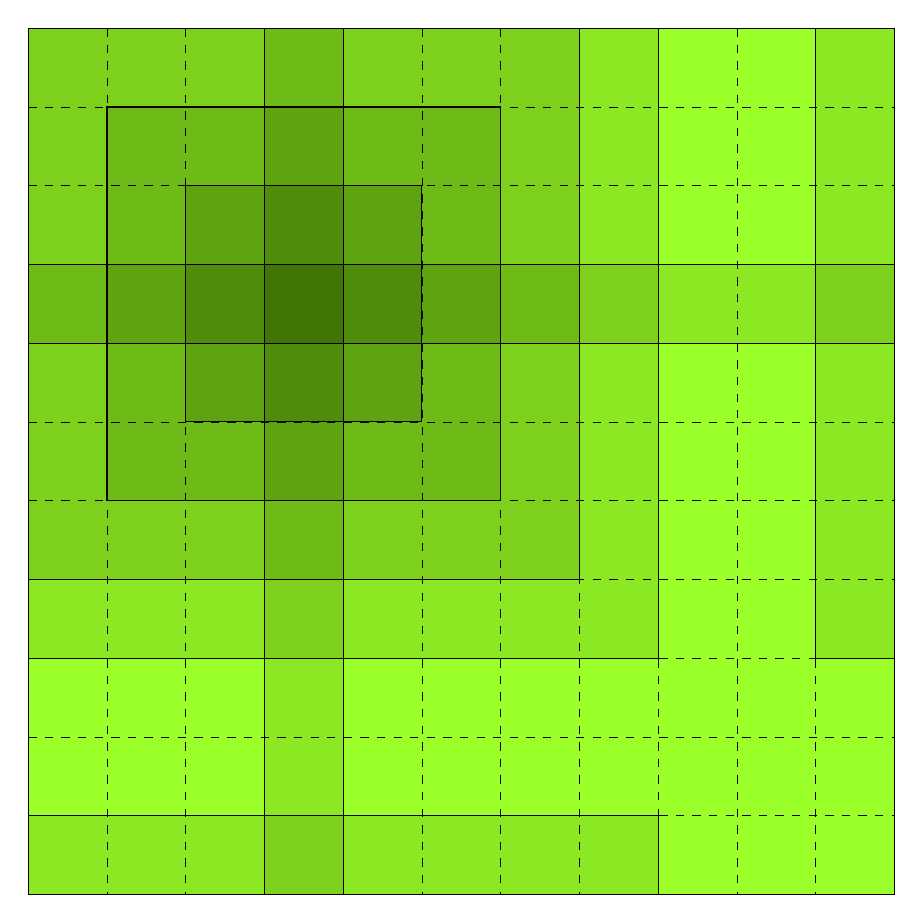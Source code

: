 \begin{tikzpicture}[yscale=-1,xscale=1]
    \draw (2,2) rectangle (13,13);

    \draw[fill={rgb, 255:red, 155; green, 255; blue, 41 }  ,fill opacity=1 ] (2,2) rectangle (13,13);
    \draw[fill={rgb, 255:red, 140; green, 232; blue, 35 }  ,fill opacity=1 ] (10,5) rectangle (12,6);
    \draw[fill={rgb, 255:red, 140; green, 232; blue, 35 }  ,fill opacity=1 ] (5,10) rectangle (6,12);

    \draw[fill={rgb, 255:red, 140; green, 232; blue, 35 }  ,fill opacity=1 ] (2,2) rectangle (10,10);
    \draw[fill={rgb, 255:red, 140; green, 232; blue, 35 }  ,fill opacity=1 ] (2,12) rectangle (10,13);
    \draw[fill={rgb, 255:red, 140; green, 232; blue, 35 }  ,fill opacity=1 ] (12,2) rectangle (13,10);
    \draw[fill={rgb, 255:red, 125; green, 209; blue, 29 }  ,fill opacity=1 ] (9,5) rectangle (10,6);
    \draw[fill={rgb, 255:red, 125; green, 209; blue, 29 }  ,fill opacity=1 ] (5,9) rectangle (6,10);
    \draw[fill={rgb, 255:red, 125; green, 209; blue, 29 }  ,fill opacity=1 ] (12,5) rectangle (13,6);
    \draw[fill={rgb, 255:red, 125; green, 209; blue, 29 }  ,fill opacity=1 ] (5,12) rectangle (6,13);

    \draw[fill={rgb, 255:red, 125; green, 209; blue, 29 }  ,fill opacity=1 ] (2,2) rectangle (9,9);
    \draw[fill={rgb, 255:red, 110; green, 186; blue, 23 }  ,fill opacity=1 ] (8,5) rectangle (9,6);
    \draw[fill={rgb, 255:red, 110; green, 186; blue, 23 }  ,fill opacity=1 ] (5,8) rectangle (6,9);
    \draw[fill={rgb, 255:red, 110; green, 186; blue, 23 }  ,fill opacity=1 ] (2,5) rectangle (3,6);
    \draw[fill={rgb, 255:red, 110; green, 186; blue, 23 }  ,fill opacity=1 ] (5,2) rectangle (6,3);

    \draw[fill={rgb, 255:red, 110; green, 186; blue, 23 }  ,fill opacity=1 ] (3,3) rectangle (8,8);
    \draw[fill={rgb, 255:red, 95; green, 163; blue, 17 }  ,fill opacity=1 ] (7,5) rectangle (8,6);
    \draw[fill={rgb, 255:red, 95; green, 163; blue, 17 }  ,fill opacity=1 ] (5,7) rectangle (6,8);
    \draw[fill={rgb, 255:red, 95; green, 163; blue, 17 }  ,fill opacity=1 ] (3,5) rectangle (4,6);
    \draw[fill={rgb, 255:red, 95; green, 163; blue, 17 }  ,fill opacity=1 ] (5,3) rectangle (6,4);

    \draw[fill={rgb, 255:red, 95; green, 163; blue, 17 } ,fill opacity=1 ] (4,4) rectangle (7,7);
    \draw[fill={rgb, 255:red, 80; green, 140; blue, 11 }  ,fill opacity=1 ] (6,5) rectangle (7,6);
    \draw[fill={rgb, 255:red, 80; green, 140; blue, 11 }  ,fill opacity=1 ] (5,6) rectangle (6,7);
    \draw[fill={rgb, 255:red, 80; green, 140; blue, 11 }  ,fill opacity=1 ] (4,5) rectangle (5,6);
    \draw[fill={rgb, 255:red, 80; green, 140; blue, 11 }  ,fill opacity=1 ] (5,4) rectangle (6,5);

    \draw[fill={rgb, 255:red, 65; green, 117; blue, 5 }  ,fill opacity=1 ] (5,5) rectangle (6,6);


    \begin{scope}[every path/.style={very thin, dashed}]
        \foreach \i in {2,...,13} {
            \draw   (\i,2) -- (\i,13);
        }
        \foreach \i in {2,...,13} {
            \draw   (2,\i) -- (13,\i);
        }
    \end{scope}
    
\end{tikzpicture}